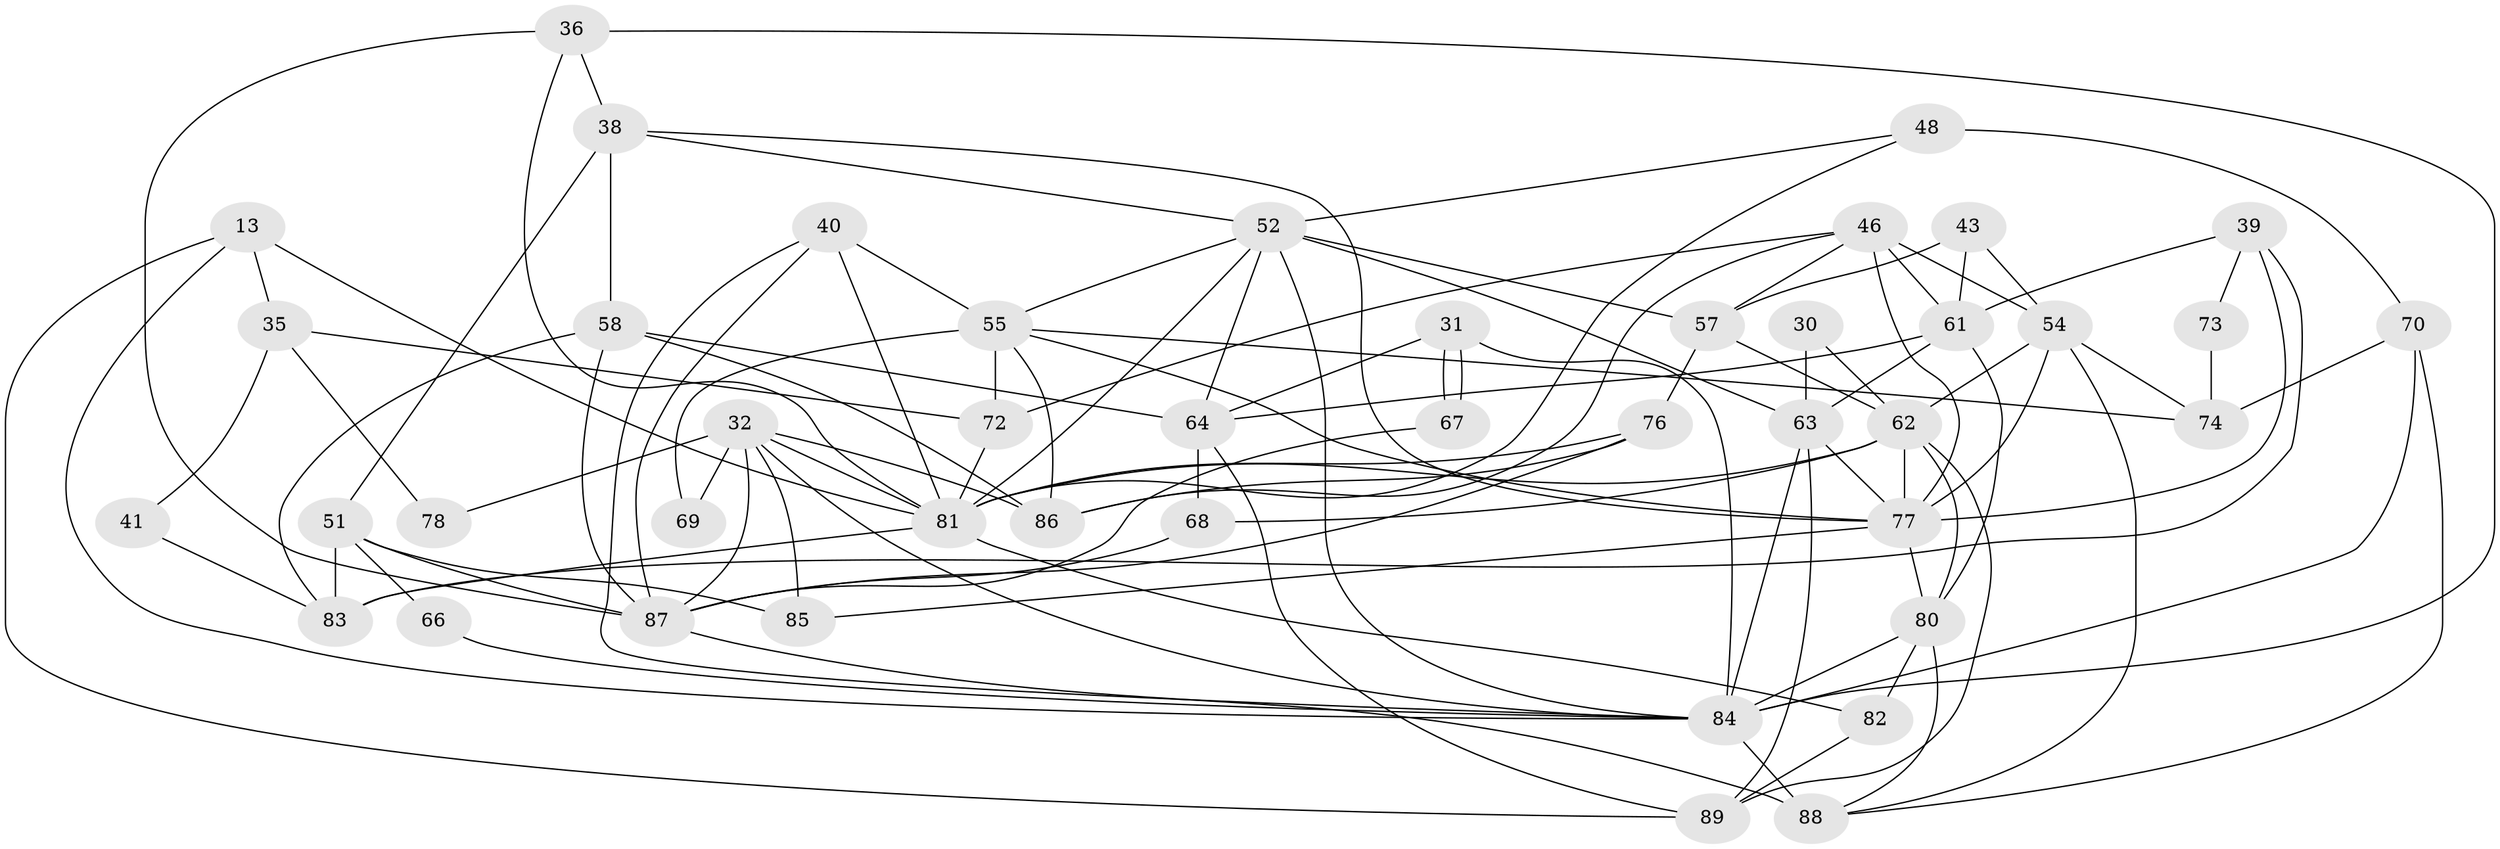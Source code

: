 // original degree distribution, {4: 0.25842696629213485, 5: 0.1348314606741573, 3: 0.3258426966292135, 6: 0.10112359550561797, 2: 0.11235955056179775, 7: 0.056179775280898875, 8: 0.011235955056179775}
// Generated by graph-tools (version 1.1) at 2025/52/03/09/25 04:52:12]
// undirected, 44 vertices, 108 edges
graph export_dot {
graph [start="1"]
  node [color=gray90,style=filled];
  13;
  30;
  31 [super="+7"];
  32 [super="+23"];
  35;
  36 [super="+17"];
  38 [super="+26"];
  39;
  40 [super="+19"];
  41;
  43;
  46;
  48 [super="+27"];
  51;
  52 [super="+18+44"];
  54 [super="+20"];
  55 [super="+15+45"];
  57 [super="+5"];
  58;
  61 [super="+21+29"];
  62 [super="+6+59"];
  63 [super="+56"];
  64 [super="+22"];
  66;
  67;
  68;
  69;
  70 [super="+24+34"];
  72;
  73;
  74;
  76;
  77 [super="+65"];
  78;
  80;
  81 [super="+71+75"];
  82;
  83 [super="+53"];
  84 [super="+10+12"];
  85 [super="+49"];
  86 [super="+42"];
  87 [super="+25+11+79"];
  88 [super="+9"];
  89 [super="+2"];
  13 -- 35;
  13 -- 89;
  13 -- 84;
  13 -- 81;
  30 -- 63;
  30 -- 62;
  31 -- 67;
  31 -- 67;
  31 -- 84 [weight=2];
  31 -- 64;
  32 -- 81 [weight=3];
  32 -- 69 [weight=2];
  32 -- 78;
  32 -- 84;
  32 -- 86;
  32 -- 87;
  32 -- 85;
  35 -- 72;
  35 -- 41;
  35 -- 78;
  36 -- 38 [weight=2];
  36 -- 81;
  36 -- 84;
  36 -- 87 [weight=2];
  38 -- 51;
  38 -- 58;
  38 -- 77 [weight=2];
  38 -- 52;
  39 -- 77;
  39 -- 61;
  39 -- 73;
  39 -- 83;
  40 -- 84 [weight=2];
  40 -- 81 [weight=2];
  40 -- 87;
  40 -- 55;
  41 -- 83;
  43 -- 54;
  43 -- 57;
  43 -- 61;
  46 -- 61 [weight=2];
  46 -- 72;
  46 -- 86;
  46 -- 57;
  46 -- 54;
  46 -- 77;
  48 -- 70 [weight=2];
  48 -- 52;
  48 -- 81;
  51 -- 66;
  51 -- 83 [weight=2];
  51 -- 85;
  51 -- 87;
  52 -- 84 [weight=2];
  52 -- 64;
  52 -- 81 [weight=2];
  52 -- 55;
  52 -- 57;
  52 -- 63;
  54 -- 88;
  54 -- 62 [weight=2];
  54 -- 74;
  54 -- 77;
  55 -- 74;
  55 -- 72;
  55 -- 69;
  55 -- 86;
  55 -- 77;
  57 -- 76;
  57 -- 62;
  58 -- 64 [weight=2];
  58 -- 83;
  58 -- 86;
  58 -- 87;
  61 -- 80;
  61 -- 64 [weight=2];
  61 -- 63;
  62 -- 68;
  62 -- 81;
  62 -- 77;
  62 -- 80;
  62 -- 89;
  63 -- 84 [weight=3];
  63 -- 89;
  63 -- 77;
  64 -- 68;
  64 -- 89;
  66 -- 84;
  67 -- 87;
  68 -- 87;
  70 -- 88;
  70 -- 74;
  70 -- 84;
  72 -- 81;
  73 -- 74;
  76 -- 81;
  76 -- 87;
  76 -- 86;
  77 -- 80;
  77 -- 85;
  80 -- 82;
  80 -- 84;
  80 -- 88;
  81 -- 82 [weight=3];
  81 -- 83;
  82 -- 89;
  84 -- 88 [weight=3];
  87 -- 88;
}
